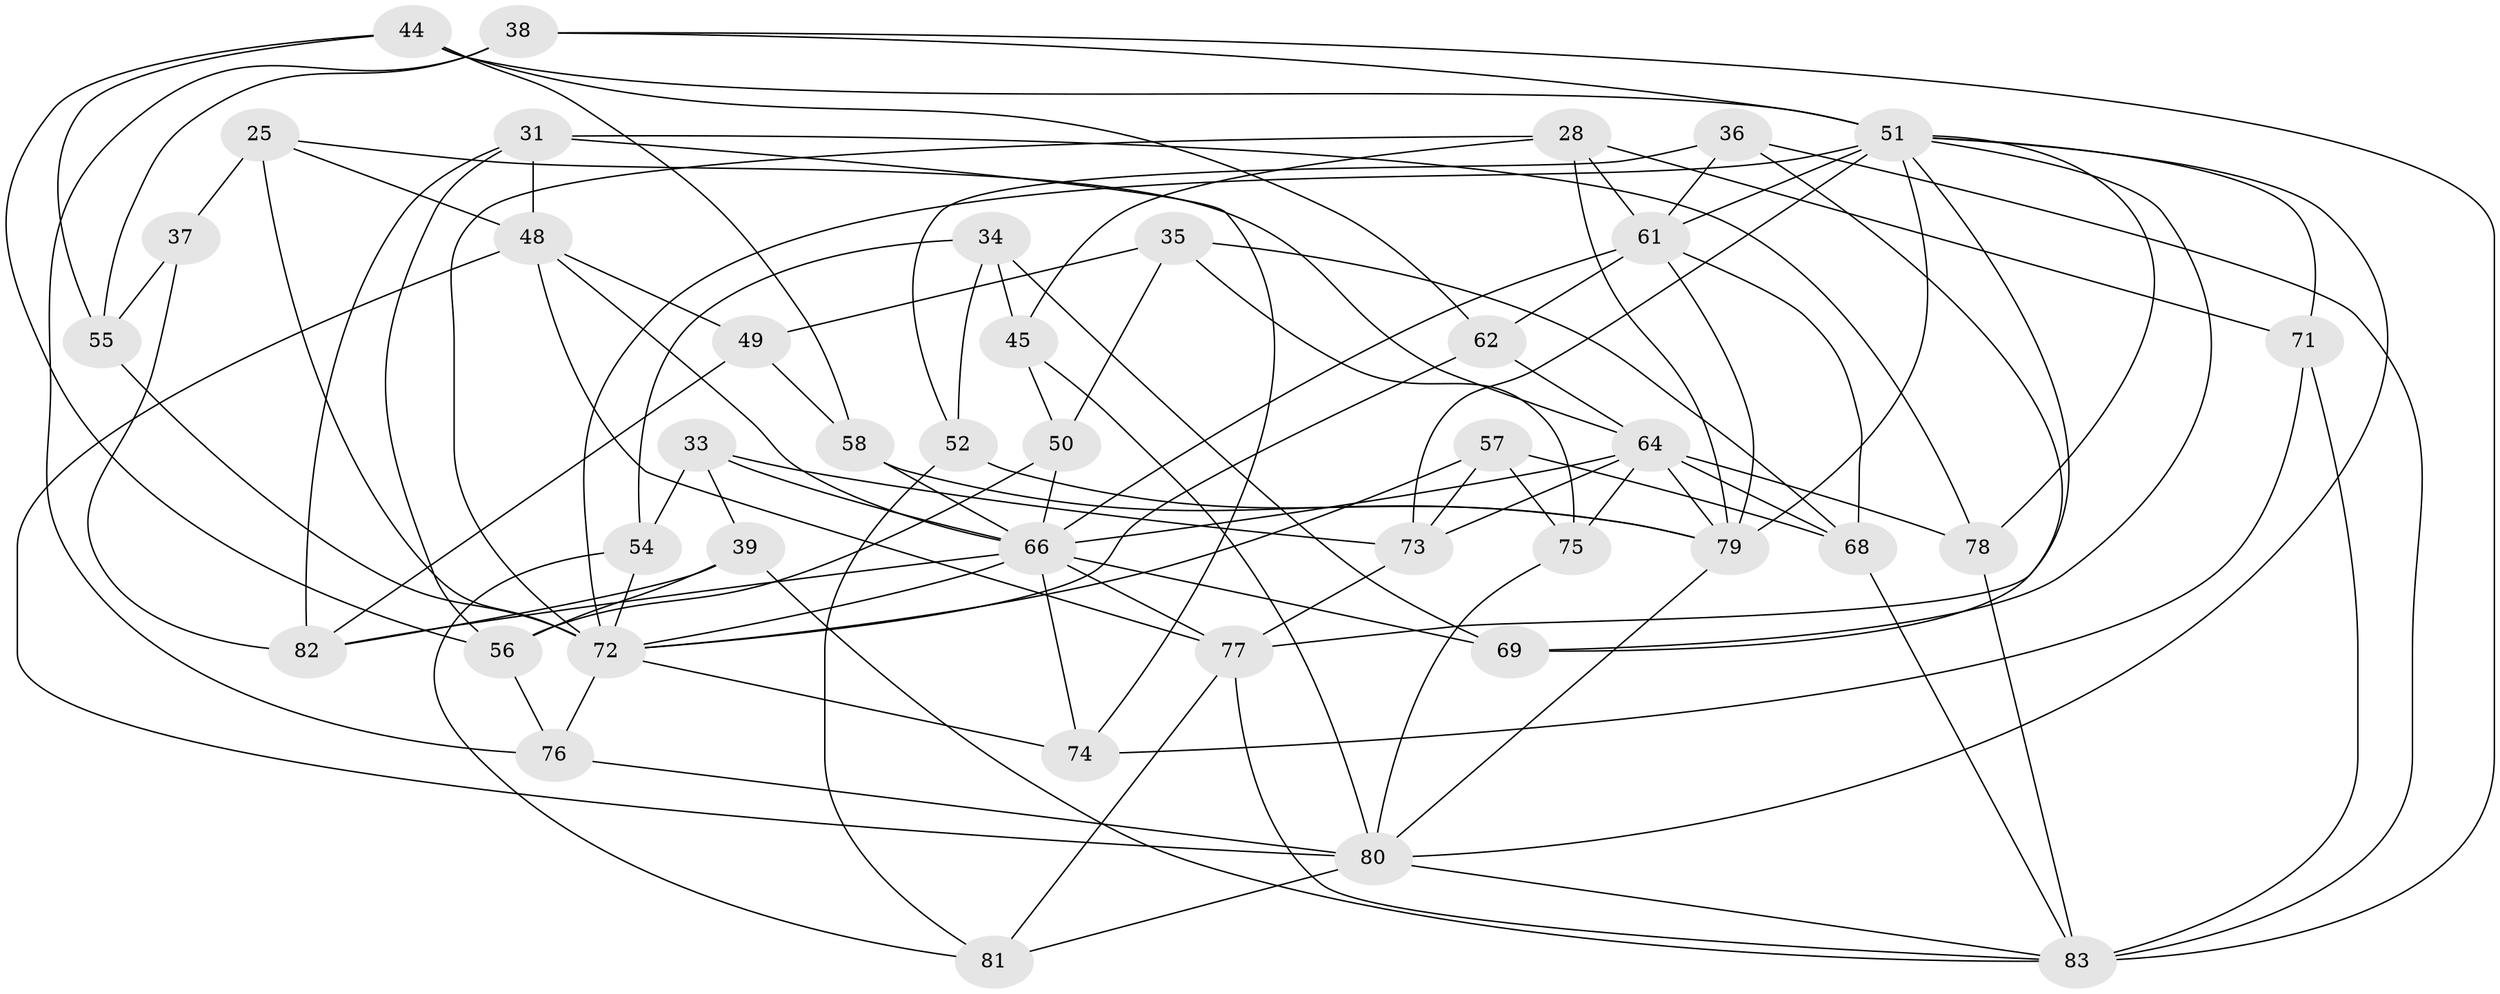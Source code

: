 // original degree distribution, {4: 1.0}
// Generated by graph-tools (version 1.1) at 2025/56/03/09/25 04:56:58]
// undirected, 41 vertices, 106 edges
graph export_dot {
graph [start="1"]
  node [color=gray90,style=filled];
  25 [super="+2"];
  28 [super="+18"];
  31 [super="+15"];
  33;
  34;
  35;
  36;
  37;
  38;
  39;
  44 [super="+22"];
  45;
  48 [super="+7+43"];
  49;
  50;
  51 [super="+24+40"];
  52;
  54;
  55;
  56 [super="+20"];
  57;
  58;
  61 [super="+16+14+59"];
  62;
  64 [super="+9+60"];
  66 [super="+30+53"];
  68 [super="+29"];
  69;
  71;
  72 [super="+4+47+63+42"];
  73 [super="+26"];
  74;
  75;
  76;
  77 [super="+65"];
  78;
  79 [super="+6+41"];
  80 [super="+19+46"];
  81;
  82 [super="+67"];
  83 [super="+21+70"];
  25 -- 48;
  25 -- 37 [weight=2];
  25 -- 64;
  25 -- 72 [weight=2];
  28 -- 71;
  28 -- 72;
  28 -- 45;
  28 -- 79 [weight=2];
  28 -- 61;
  31 -- 48 [weight=2];
  31 -- 56;
  31 -- 74;
  31 -- 78;
  31 -- 82;
  33 -- 54;
  33 -- 66;
  33 -- 39;
  33 -- 73;
  34 -- 52;
  34 -- 45;
  34 -- 69;
  34 -- 54;
  35 -- 75;
  35 -- 68;
  35 -- 49;
  35 -- 50;
  36 -- 69;
  36 -- 52;
  36 -- 61;
  36 -- 83;
  37 -- 55;
  37 -- 82;
  38 -- 76;
  38 -- 55;
  38 -- 83;
  38 -- 51;
  39 -- 82;
  39 -- 56;
  39 -- 83;
  44 -- 56 [weight=2];
  44 -- 55;
  44 -- 58;
  44 -- 62;
  44 -- 51;
  45 -- 80;
  45 -- 50;
  48 -- 77 [weight=2];
  48 -- 66;
  48 -- 49;
  48 -- 80;
  49 -- 58;
  49 -- 82;
  50 -- 56;
  50 -- 66;
  51 -- 80;
  51 -- 61 [weight=2];
  51 -- 73 [weight=3];
  51 -- 71;
  51 -- 79 [weight=2];
  51 -- 69;
  51 -- 72 [weight=2];
  51 -- 77;
  51 -- 78;
  52 -- 81;
  52 -- 79;
  54 -- 81;
  54 -- 72;
  55 -- 72;
  56 -- 76;
  57 -- 68;
  57 -- 75;
  57 -- 72;
  57 -- 73;
  58 -- 79;
  58 -- 66;
  61 -- 68 [weight=2];
  61 -- 62;
  61 -- 79 [weight=2];
  61 -- 66 [weight=3];
  62 -- 72;
  62 -- 64;
  64 -- 78;
  64 -- 75;
  64 -- 73;
  64 -- 68;
  64 -- 79;
  64 -- 66;
  66 -- 74;
  66 -- 69;
  66 -- 72;
  66 -- 77;
  66 -- 82 [weight=2];
  68 -- 83;
  71 -- 83;
  71 -- 74;
  72 -- 76;
  72 -- 74;
  73 -- 77 [weight=2];
  75 -- 80;
  76 -- 80;
  77 -- 81;
  77 -- 83;
  78 -- 83;
  79 -- 80;
  80 -- 81;
  80 -- 83;
}
